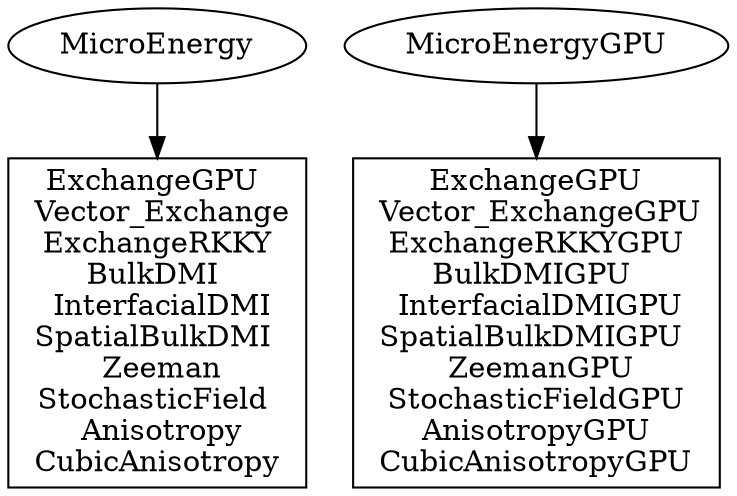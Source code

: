 digraph "G [1111]" {
	MicroEnergy
	Energys [label="ExchangeGPU 
 Vector_Exchange
ExchangeRKKY
BulkDMI 
 InterfacialDMI
SpatialBulkDMI 
 Zeeman
StochasticField 
 Anisotropy
CubicAnisotropy" shape=box]
	MicroEnergy -> Energys
	MicroEnergyGPU
	Energys_GPU [label="ExchangeGPU
 Vector_ExchangeGPU
ExchangeRKKYGPU
BulkDMIGPU 
 InterfacialDMIGPU
SpatialBulkDMIGPU 
 ZeemanGPU
StochasticFieldGPU
AnisotropyGPU
CubicAnisotropyGPU" shape=box]
	MicroEnergyGPU -> Energys_GPU
}
